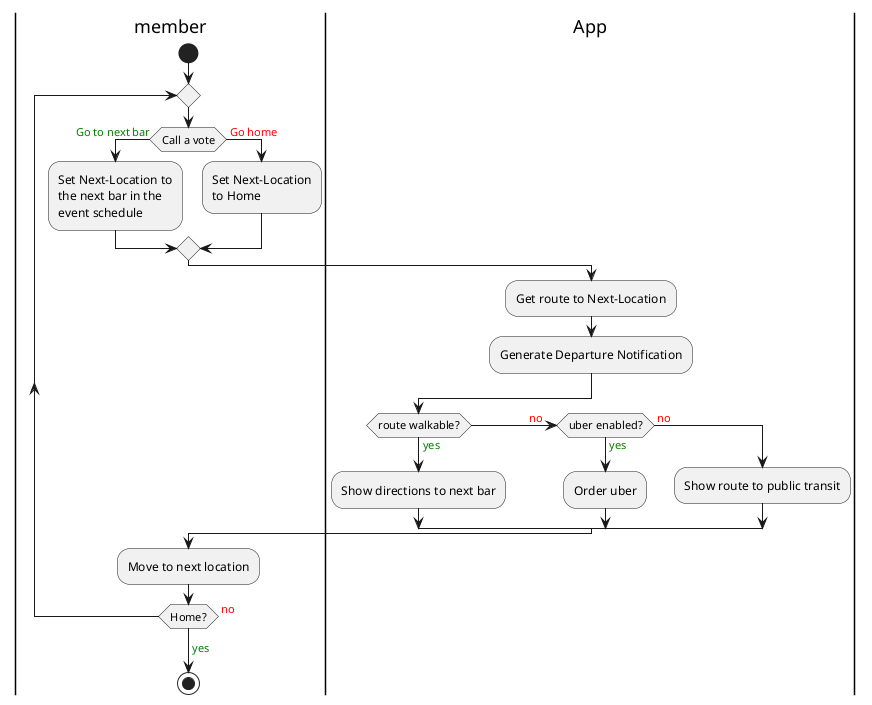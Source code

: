 @startuml

|member|
start

repeat
if (Call a vote) is (<color:green> Go to next bar) then
:Set Next-Location to 
the next bar in the 
event schedule;

else(<color:red> Go home)
:Set Next-Location 
to Home;

endif

|member|

|App|
:Get route to Next-Location;
:Generate Departure Notification;
if (route walkable?) is (<color:green>yes) then 
:Show directions to next bar;
(<color:red> no     ) elseif (uber enabled?) then (<color:green>yes)
:Order uber;
else (<color:red> no)
:Show route to public transit;
endif
|App|

|member|
:Move to next location;
repeat while (Home?) is (<color:red> no)
-><color:green>yes;
|member|

stop
@enduml